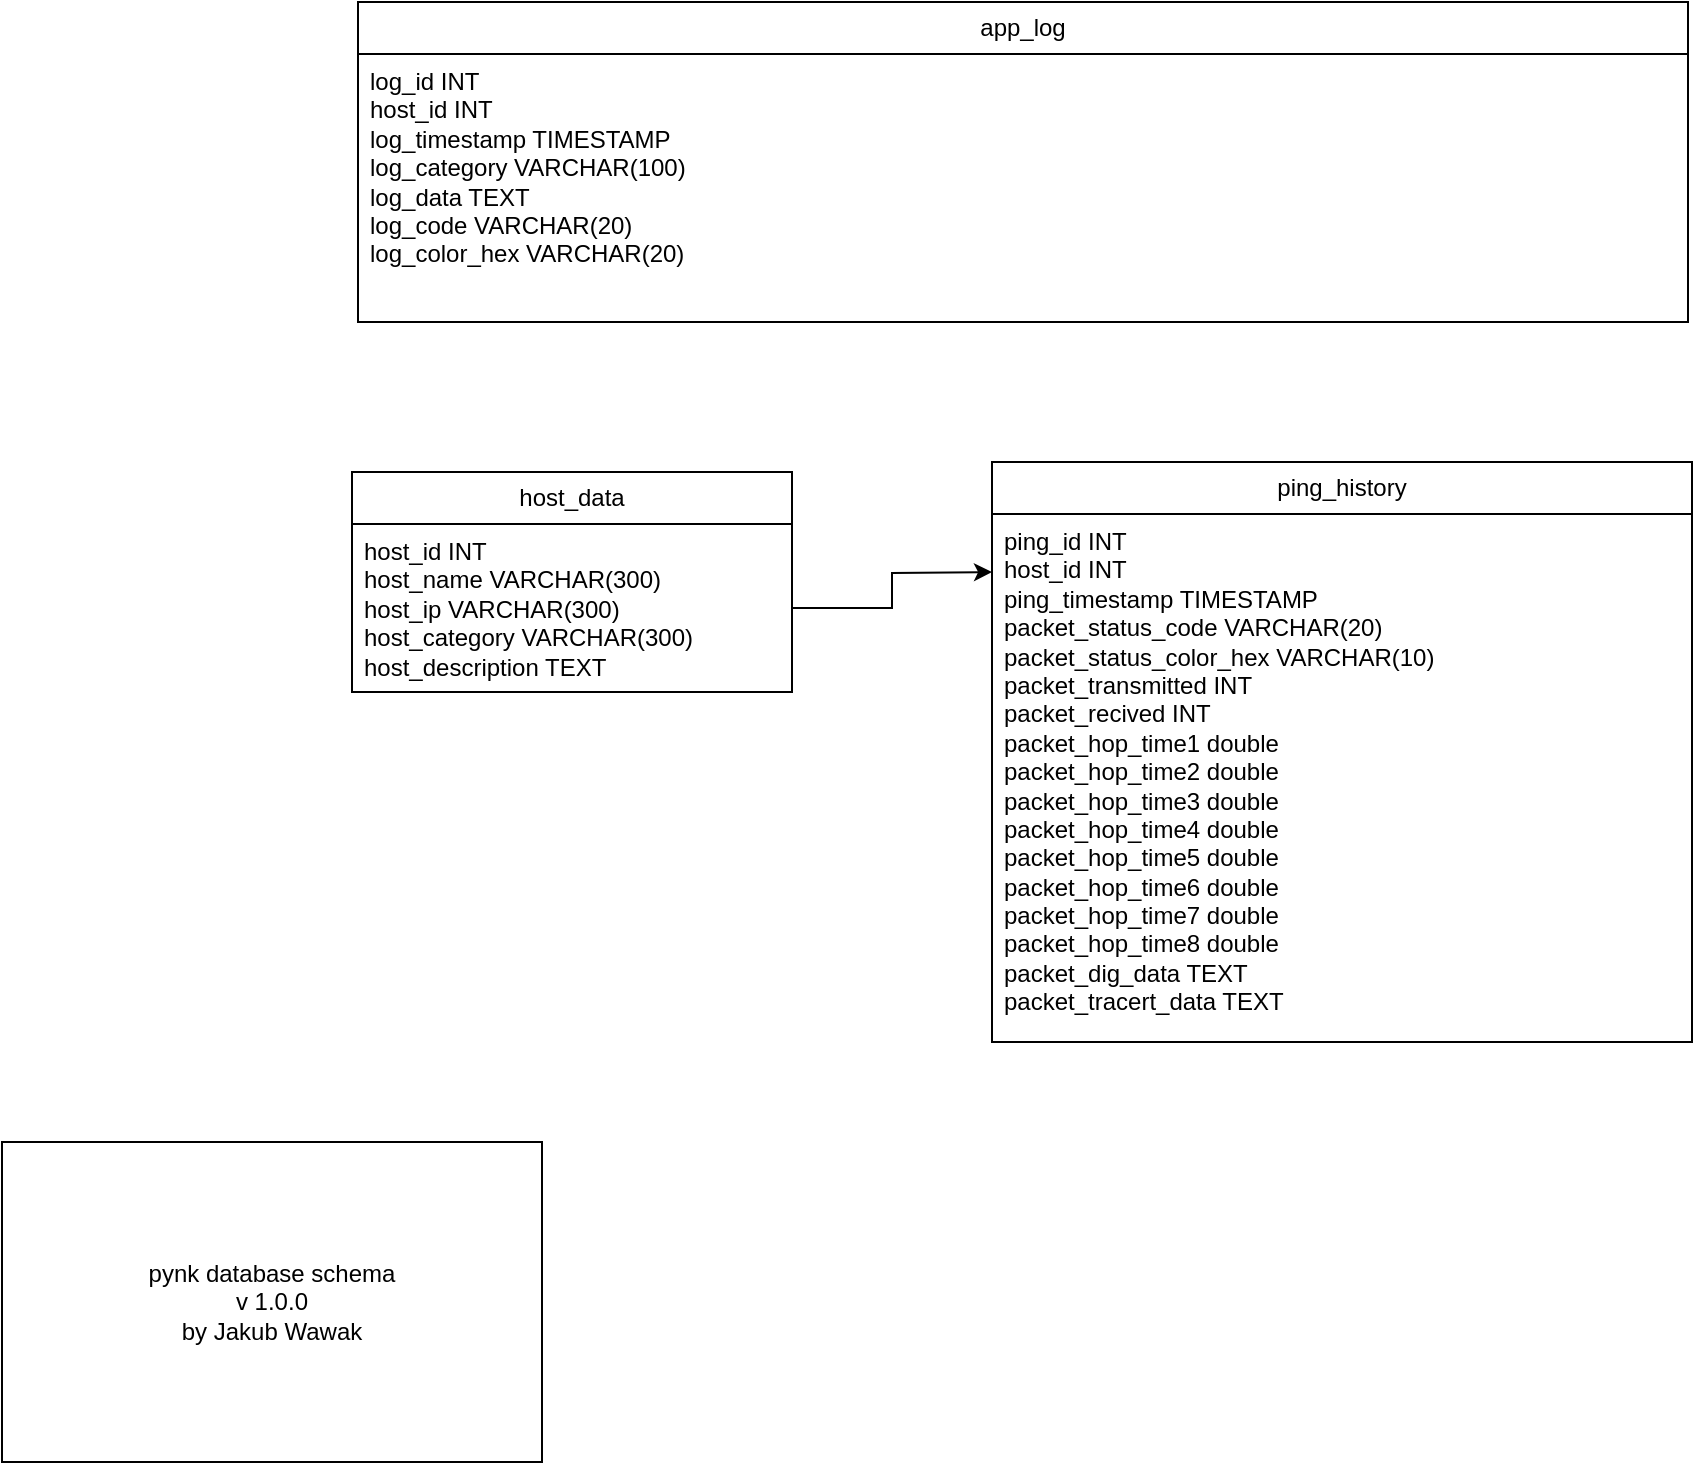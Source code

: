 <mxfile version="26.2.2">
  <diagram name="Page-1" id="GXOkxAwJDbFfmat-x1hi">
    <mxGraphModel dx="1308" dy="929" grid="1" gridSize="10" guides="1" tooltips="1" connect="1" arrows="1" fold="1" page="1" pageScale="1" pageWidth="1100" pageHeight="850" math="0" shadow="0">
      <root>
        <mxCell id="0" />
        <mxCell id="1" parent="0" />
        <mxCell id="ICRbKT_Gg29HCFskCI_T-1" value="host_data" style="swimlane;fontStyle=0;childLayout=stackLayout;horizontal=1;startSize=26;fillColor=none;horizontalStack=0;resizeParent=1;resizeParentMax=0;resizeLast=0;collapsible=1;marginBottom=0;whiteSpace=wrap;html=1;" vertex="1" parent="1">
          <mxGeometry x="215" y="325" width="220" height="110" as="geometry" />
        </mxCell>
        <mxCell id="ICRbKT_Gg29HCFskCI_T-7" style="edgeStyle=orthogonalEdgeStyle;rounded=0;orthogonalLoop=1;jettySize=auto;html=1;exitX=1;exitY=0.5;exitDx=0;exitDy=0;" edge="1" parent="ICRbKT_Gg29HCFskCI_T-1" source="ICRbKT_Gg29HCFskCI_T-2">
          <mxGeometry relative="1" as="geometry">
            <mxPoint x="320" y="50" as="targetPoint" />
          </mxGeometry>
        </mxCell>
        <mxCell id="ICRbKT_Gg29HCFskCI_T-2" value="&lt;div&gt;host_id INT&lt;/div&gt;host_name VARCHAR(300)&lt;div&gt;host_ip VARCHAR(300)&lt;/div&gt;&lt;div&gt;host_category VARCHAR(300)&lt;/div&gt;&lt;div&gt;host_description TEXT&lt;/div&gt;" style="text;strokeColor=none;fillColor=none;align=left;verticalAlign=top;spacingLeft=4;spacingRight=4;overflow=hidden;rotatable=0;points=[[0,0.5],[1,0.5]];portConstraint=eastwest;whiteSpace=wrap;html=1;" vertex="1" parent="ICRbKT_Gg29HCFskCI_T-1">
          <mxGeometry y="26" width="220" height="84" as="geometry" />
        </mxCell>
        <mxCell id="ICRbKT_Gg29HCFskCI_T-11" value="ping_history" style="swimlane;fontStyle=0;childLayout=stackLayout;horizontal=1;startSize=26;fillColor=none;horizontalStack=0;resizeParent=1;resizeParentMax=0;resizeLast=0;collapsible=1;marginBottom=0;whiteSpace=wrap;html=1;" vertex="1" parent="1">
          <mxGeometry x="535" y="320" width="350" height="290" as="geometry" />
        </mxCell>
        <mxCell id="ICRbKT_Gg29HCFskCI_T-12" value="ping_id INT&lt;div&gt;host_id INT&lt;/div&gt;&lt;div&gt;ping_timestamp TIMESTAMP&lt;/div&gt;&lt;div&gt;packet_status_code VARCHAR(20)&lt;/div&gt;&lt;div&gt;packet_status_color_hex VARCHAR(10)&lt;/div&gt;&lt;div&gt;packet_transmitted INT&lt;/div&gt;&lt;div&gt;packet_recived INT&lt;/div&gt;&lt;div&gt;packet_hop_time1 double&lt;/div&gt;&lt;div&gt;packet_hop_time2 double&lt;/div&gt;&lt;div&gt;packet_hop_time3 double&lt;/div&gt;&lt;div&gt;packet_hop_time4 double&lt;/div&gt;&lt;div&gt;packet_hop_time5 double&lt;/div&gt;&lt;div&gt;packet_hop_time6 double&lt;/div&gt;&lt;div&gt;packet_hop_time7 double&lt;/div&gt;&lt;div&gt;packet_hop_time8 double&lt;/div&gt;&lt;div&gt;packet_dig_data TEXT&lt;/div&gt;&lt;div&gt;packet_tracert_data TEXT&lt;/div&gt;" style="text;strokeColor=none;fillColor=none;align=left;verticalAlign=top;spacingLeft=4;spacingRight=4;overflow=hidden;rotatable=0;points=[[0,0.5],[1,0.5]];portConstraint=eastwest;whiteSpace=wrap;html=1;" vertex="1" parent="ICRbKT_Gg29HCFskCI_T-11">
          <mxGeometry y="26" width="350" height="264" as="geometry" />
        </mxCell>
        <mxCell id="ICRbKT_Gg29HCFskCI_T-13" value="app_log" style="swimlane;fontStyle=0;childLayout=stackLayout;horizontal=1;startSize=26;fillColor=none;horizontalStack=0;resizeParent=1;resizeParentMax=0;resizeLast=0;collapsible=1;marginBottom=0;whiteSpace=wrap;html=1;" vertex="1" parent="1">
          <mxGeometry x="218" y="90" width="665" height="160" as="geometry" />
        </mxCell>
        <mxCell id="ICRbKT_Gg29HCFskCI_T-14" value="log_id INT&lt;div&gt;host_id INT&lt;/div&gt;&lt;div&gt;log_timestamp TIMESTAMP&lt;/div&gt;&lt;div&gt;log_category VARCHAR(100)&lt;/div&gt;&lt;div&gt;log_data TEXT&lt;/div&gt;&lt;div&gt;log_code VARCHAR(20)&lt;/div&gt;&lt;div&gt;log_color_hex VARCHAR(20)&lt;/div&gt;" style="text;strokeColor=none;fillColor=none;align=left;verticalAlign=top;spacingLeft=4;spacingRight=4;overflow=hidden;rotatable=0;points=[[0,0.5],[1,0.5]];portConstraint=eastwest;whiteSpace=wrap;html=1;" vertex="1" parent="ICRbKT_Gg29HCFskCI_T-13">
          <mxGeometry y="26" width="665" height="134" as="geometry" />
        </mxCell>
        <mxCell id="ICRbKT_Gg29HCFskCI_T-15" value="pynk database schema&lt;div&gt;v 1.0.0&lt;/div&gt;&lt;div&gt;by Jakub Wawak&lt;/div&gt;" style="html=1;whiteSpace=wrap;" vertex="1" parent="1">
          <mxGeometry x="40" y="660" width="270" height="160" as="geometry" />
        </mxCell>
      </root>
    </mxGraphModel>
  </diagram>
</mxfile>
